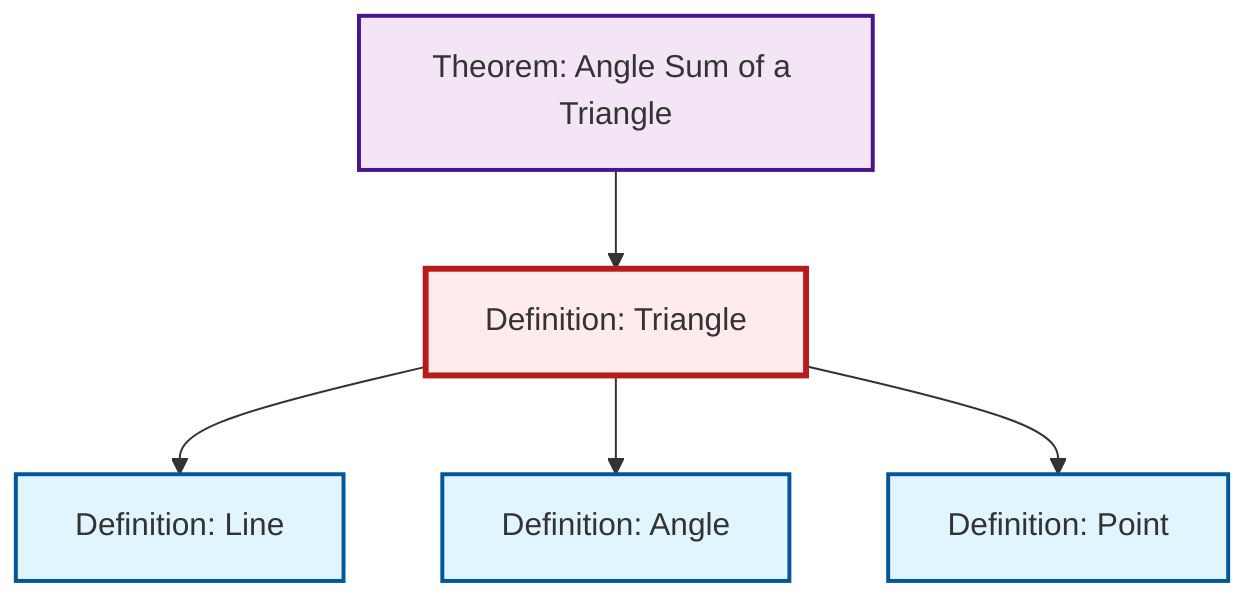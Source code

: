 graph TD
    classDef definition fill:#e1f5fe,stroke:#01579b,stroke-width:2px
    classDef theorem fill:#f3e5f5,stroke:#4a148c,stroke-width:2px
    classDef axiom fill:#fff3e0,stroke:#e65100,stroke-width:2px
    classDef example fill:#e8f5e9,stroke:#1b5e20,stroke-width:2px
    classDef current fill:#ffebee,stroke:#b71c1c,stroke-width:3px
    def-point["Definition: Point"]:::definition
    def-line["Definition: Line"]:::definition
    thm-angle-sum-triangle["Theorem: Angle Sum of a Triangle"]:::theorem
    def-angle["Definition: Angle"]:::definition
    def-triangle["Definition: Triangle"]:::definition
    def-triangle --> def-line
    def-triangle --> def-angle
    thm-angle-sum-triangle --> def-triangle
    def-triangle --> def-point
    class def-triangle current